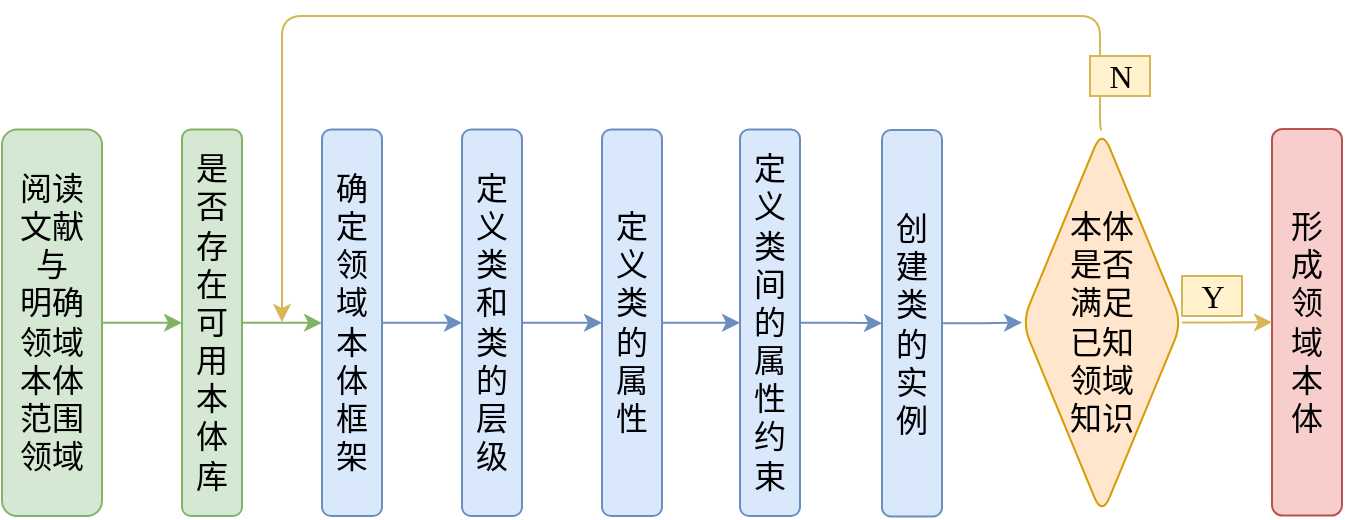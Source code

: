 <mxfile version="17.4.6" type="github">
  <diagram id="pkrnBZ31O33gXuKPcnR_" name="Page-1">
    <mxGraphModel dx="1422" dy="738" grid="1" gridSize="10" guides="1" tooltips="1" connect="1" arrows="1" fold="1" page="1" pageScale="1" pageWidth="827" pageHeight="1169" math="0" shadow="0">
      <root>
        <mxCell id="0" />
        <mxCell id="1" parent="0" />
        <mxCell id="-AvGqWu689xrTQzoSMUi-4" style="edgeStyle=orthogonalEdgeStyle;rounded=0;orthogonalLoop=1;jettySize=auto;html=1;exitX=1;exitY=0.5;exitDx=0;exitDy=0;entryX=0;entryY=0.5;entryDx=0;entryDy=0;fontSize=16;fontStyle=0;fontFamily=Times New Roman;sketch=0;shadow=0;metaEdit=0;snapToPoint=0;fixDash=0;backgroundOutline=0;enumerate=0;comic=0;fillColor=#d5e8d4;strokeColor=#82b366;strokeWidth=1;" parent="1" source="kKUYvnr-Q00udqjfxyr7-1" target="-AvGqWu689xrTQzoSMUi-2" edge="1">
          <mxGeometry relative="1" as="geometry" />
        </mxCell>
        <mxCell id="kKUYvnr-Q00udqjfxyr7-1" value="&lt;font style=&quot;font-size: 16px;&quot;&gt;&lt;span style=&quot;font-size: 16px;&quot;&gt;阅读文献与&lt;br style=&quot;font-size: 16px;&quot;&gt;明确领域本体范围领域&lt;/span&gt;&lt;/font&gt;" style="rounded=1;whiteSpace=wrap;html=1;strokeWidth=1;fontStyle=0;perimeterSpacing=0;spacing=3;fontSize=16;fontFamily=Times New Roman;sketch=0;shadow=0;metaEdit=0;snapToPoint=0;fixDash=0;backgroundOutline=0;enumerate=0;comic=0;fillColor=#d5e8d4;strokeColor=#82b366;" parent="1" vertex="1">
          <mxGeometry x="30" y="206.75" width="50" height="193.25" as="geometry" />
        </mxCell>
        <mxCell id="-AvGqWu689xrTQzoSMUi-6" style="edgeStyle=orthogonalEdgeStyle;rounded=0;orthogonalLoop=1;jettySize=auto;html=1;exitX=1;exitY=0.5;exitDx=0;exitDy=0;entryX=0;entryY=0.5;entryDx=0;entryDy=0;fontSize=16;fontStyle=0;fontFamily=Times New Roman;sketch=0;shadow=0;metaEdit=0;snapToPoint=0;fixDash=0;backgroundOutline=0;enumerate=0;comic=0;fillColor=#dae8fc;strokeColor=#6c8ebf;strokeWidth=1;" parent="1" source="kKUYvnr-Q00udqjfxyr7-2" target="kKUYvnr-Q00udqjfxyr7-3" edge="1">
          <mxGeometry relative="1" as="geometry" />
        </mxCell>
        <mxCell id="kKUYvnr-Q00udqjfxyr7-2" value="&lt;font style=&quot;font-size: 16px;&quot;&gt;&lt;span style=&quot;font-size: 16px;&quot;&gt;&lt;span style=&quot;font-size: 16px;&quot;&gt;确定领域本体框架&lt;/span&gt;&lt;/span&gt;&lt;/font&gt;" style="rounded=1;whiteSpace=wrap;html=1;strokeWidth=1;fontStyle=0;spacing=3;fontSize=16;fontFamily=Times New Roman;sketch=0;shadow=0;metaEdit=0;snapToPoint=0;fixDash=0;backgroundOutline=0;enumerate=0;comic=0;fillColor=#dae8fc;strokeColor=#6c8ebf;" parent="1" vertex="1">
          <mxGeometry x="190" y="206.75" width="30" height="193.25" as="geometry" />
        </mxCell>
        <mxCell id="-AvGqWu689xrTQzoSMUi-7" style="edgeStyle=orthogonalEdgeStyle;rounded=0;orthogonalLoop=1;jettySize=auto;html=1;exitX=1;exitY=0.5;exitDx=0;exitDy=0;entryX=0;entryY=0.5;entryDx=0;entryDy=0;fontSize=16;fontStyle=0;fontFamily=Times New Roman;sketch=0;shadow=0;metaEdit=0;snapToPoint=0;fixDash=0;backgroundOutline=0;enumerate=0;comic=0;fillColor=#dae8fc;strokeColor=#6c8ebf;strokeWidth=1;" parent="1" source="kKUYvnr-Q00udqjfxyr7-3" target="kKUYvnr-Q00udqjfxyr7-4" edge="1">
          <mxGeometry relative="1" as="geometry" />
        </mxCell>
        <mxCell id="kKUYvnr-Q00udqjfxyr7-3" value="&lt;font style=&quot;font-size: 16px;&quot;&gt;&lt;span style=&quot;font-size: 16px;&quot;&gt;&lt;span style=&quot;font-size: 16px;&quot;&gt;定义类和类的层级&lt;/span&gt;&lt;/span&gt;&lt;/font&gt;" style="rounded=1;whiteSpace=wrap;html=1;strokeWidth=1;fontStyle=0;spacing=3;fontSize=16;fontFamily=Times New Roman;sketch=0;shadow=0;metaEdit=0;snapToPoint=0;fixDash=0;backgroundOutline=0;enumerate=0;comic=0;fillColor=#dae8fc;strokeColor=#6c8ebf;" parent="1" vertex="1">
          <mxGeometry x="260" y="206.75" width="30" height="193.25" as="geometry" />
        </mxCell>
        <mxCell id="-AvGqWu689xrTQzoSMUi-8" style="edgeStyle=orthogonalEdgeStyle;rounded=0;orthogonalLoop=1;jettySize=auto;html=1;exitX=1;exitY=0.5;exitDx=0;exitDy=0;entryX=0;entryY=0.5;entryDx=0;entryDy=0;fontSize=16;fontStyle=0;fontFamily=Times New Roman;sketch=0;shadow=0;metaEdit=0;snapToPoint=0;fixDash=0;backgroundOutline=0;enumerate=0;comic=0;fillColor=#dae8fc;strokeColor=#6c8ebf;strokeWidth=1;" parent="1" source="kKUYvnr-Q00udqjfxyr7-4" target="kKUYvnr-Q00udqjfxyr7-5" edge="1">
          <mxGeometry relative="1" as="geometry" />
        </mxCell>
        <mxCell id="kKUYvnr-Q00udqjfxyr7-4" value="&lt;font style=&quot;font-size: 16px&quot;&gt;&lt;span style=&quot;font-size: 16px&quot;&gt;&lt;span style=&quot;font-size: 16px&quot;&gt;定义类的属性&lt;/span&gt;&lt;/span&gt;&lt;/font&gt;" style="rounded=1;whiteSpace=wrap;html=1;strokeWidth=1;fontStyle=0;spacing=3;fontSize=16;fontFamily=Times New Roman;sketch=0;shadow=0;metaEdit=0;snapToPoint=0;fixDash=0;backgroundOutline=0;enumerate=0;comic=0;fillColor=#dae8fc;strokeColor=#6c8ebf;" parent="1" vertex="1">
          <mxGeometry x="330" y="206.75" width="30" height="193.25" as="geometry" />
        </mxCell>
        <mxCell id="-AvGqWu689xrTQzoSMUi-9" style="edgeStyle=orthogonalEdgeStyle;rounded=0;orthogonalLoop=1;jettySize=auto;html=1;exitX=1;exitY=0.5;exitDx=0;exitDy=0;entryX=0;entryY=0.5;entryDx=0;entryDy=0;fontSize=16;fontStyle=0;fontFamily=Times New Roman;sketch=0;shadow=0;metaEdit=0;snapToPoint=0;fixDash=0;backgroundOutline=0;enumerate=0;comic=0;fillColor=#dae8fc;strokeColor=#6c8ebf;strokeWidth=1;" parent="1" source="kKUYvnr-Q00udqjfxyr7-5" target="kKUYvnr-Q00udqjfxyr7-6" edge="1">
          <mxGeometry relative="1" as="geometry" />
        </mxCell>
        <mxCell id="kKUYvnr-Q00udqjfxyr7-5" value="&lt;font style=&quot;font-size: 16px;&quot;&gt;&lt;span style=&quot;font-size: 16px;&quot;&gt;&lt;span style=&quot;font-size: 16px;&quot;&gt;定义类间的属性约束&lt;/span&gt;&lt;/span&gt;&lt;/font&gt;" style="rounded=1;whiteSpace=wrap;html=1;strokeWidth=1;fontStyle=0;spacing=3;fontSize=16;fontFamily=Times New Roman;sketch=0;shadow=0;metaEdit=0;snapToPoint=0;fixDash=0;backgroundOutline=0;enumerate=0;comic=0;fillColor=#dae8fc;strokeColor=#6c8ebf;" parent="1" vertex="1">
          <mxGeometry x="399" y="206.75" width="30" height="193.25" as="geometry" />
        </mxCell>
        <mxCell id="-AvGqWu689xrTQzoSMUi-10" style="edgeStyle=orthogonalEdgeStyle;rounded=0;orthogonalLoop=1;jettySize=auto;html=1;exitX=1;exitY=0.5;exitDx=0;exitDy=0;entryX=0;entryY=0.5;entryDx=0;entryDy=0;fontSize=16;fontStyle=0;fontFamily=Times New Roman;sketch=0;shadow=0;metaEdit=0;snapToPoint=0;fixDash=0;backgroundOutline=0;enumerate=0;comic=0;fillColor=#dae8fc;strokeColor=#6c8ebf;strokeWidth=1;" parent="1" source="kKUYvnr-Q00udqjfxyr7-6" target="-AvGqWu689xrTQzoSMUi-3" edge="1">
          <mxGeometry relative="1" as="geometry" />
        </mxCell>
        <mxCell id="kKUYvnr-Q00udqjfxyr7-6" value="&lt;font style=&quot;font-size: 16px;&quot;&gt;&lt;span style=&quot;font-size: 16px;&quot;&gt;&lt;span style=&quot;font-size: 16px;&quot;&gt;创建类的实例&lt;/span&gt;&lt;/span&gt;&lt;/font&gt;" style="rounded=1;whiteSpace=wrap;html=1;strokeWidth=1;fontStyle=0;spacing=3;fontSize=16;fontFamily=Times New Roman;sketch=0;shadow=0;metaEdit=0;snapToPoint=0;fixDash=0;backgroundOutline=0;enumerate=0;comic=0;fillColor=#dae8fc;strokeColor=#6c8ebf;" parent="1" vertex="1">
          <mxGeometry x="470" y="207" width="30" height="193.25" as="geometry" />
        </mxCell>
        <mxCell id="kKUYvnr-Q00udqjfxyr7-8" value="&lt;font style=&quot;font-size: 16px;&quot;&gt;&lt;span style=&quot;font-size: 16px;&quot;&gt;&lt;span style=&quot;font-size: 16px;&quot;&gt;形成领域本体&lt;/span&gt;&lt;/span&gt;&lt;/font&gt;" style="rounded=1;whiteSpace=wrap;html=1;strokeWidth=1;fontStyle=0;spacing=3;fontSize=16;fontFamily=Times New Roman;sketch=0;shadow=0;metaEdit=0;snapToPoint=0;fixDash=0;backgroundOutline=0;enumerate=0;comic=0;fillColor=#f8cecc;strokeColor=#b85450;" parent="1" vertex="1">
          <mxGeometry x="665" y="206.5" width="35" height="193.25" as="geometry" />
        </mxCell>
        <mxCell id="-AvGqWu689xrTQzoSMUi-5" style="edgeStyle=orthogonalEdgeStyle;rounded=0;orthogonalLoop=1;jettySize=auto;html=1;exitX=1;exitY=0.5;exitDx=0;exitDy=0;fontSize=16;fontStyle=0;fontFamily=Times New Roman;sketch=0;shadow=0;metaEdit=0;snapToPoint=0;fixDash=0;backgroundOutline=0;enumerate=0;comic=0;fillColor=#d5e8d4;strokeColor=#82b366;strokeWidth=1;" parent="1" source="-AvGqWu689xrTQzoSMUi-2" target="kKUYvnr-Q00udqjfxyr7-2" edge="1">
          <mxGeometry relative="1" as="geometry" />
        </mxCell>
        <mxCell id="-AvGqWu689xrTQzoSMUi-2" value="&lt;font style=&quot;font-size: 16px;&quot;&gt;&lt;span style=&quot;font-size: 16px;&quot;&gt;是否存在可用本体库&lt;/span&gt;&lt;/font&gt;" style="rounded=1;whiteSpace=wrap;html=1;strokeWidth=1;fontStyle=0;perimeterSpacing=0;spacing=3;fontSize=16;fontFamily=Times New Roman;sketch=0;shadow=0;metaEdit=0;snapToPoint=0;fixDash=0;backgroundOutline=0;enumerate=0;comic=0;glass=0;fillColor=#d5e8d4;strokeColor=#82b366;" parent="1" vertex="1">
          <mxGeometry x="120" y="206.75" width="30" height="193.25" as="geometry" />
        </mxCell>
        <mxCell id="-AvGqWu689xrTQzoSMUi-11" style="edgeStyle=orthogonalEdgeStyle;rounded=0;orthogonalLoop=1;jettySize=auto;html=1;exitX=1;exitY=0.5;exitDx=0;exitDy=0;entryX=0;entryY=0.5;entryDx=0;entryDy=0;fontSize=16;fontStyle=0;fontFamily=Times New Roman;sketch=0;shadow=0;metaEdit=0;snapToPoint=0;fixDash=0;backgroundOutline=0;enumerate=0;comic=0;fillColor=#fff2cc;strokeColor=#d6b656;strokeWidth=1;" parent="1" source="-AvGqWu689xrTQzoSMUi-3" target="kKUYvnr-Q00udqjfxyr7-8" edge="1">
          <mxGeometry relative="1" as="geometry" />
        </mxCell>
        <mxCell id="-AvGqWu689xrTQzoSMUi-13" style="edgeStyle=orthogonalEdgeStyle;rounded=1;orthogonalLoop=1;jettySize=auto;html=1;exitX=0.5;exitY=0;exitDx=0;exitDy=0;fontSize=16;strokeWidth=1;fontStyle=0;fontFamily=Times New Roman;sketch=0;shadow=0;metaEdit=0;snapToPoint=0;fixDash=0;backgroundOutline=0;enumerate=0;comic=0;fillColor=#fff2cc;strokeColor=#d6b656;" parent="1" source="-AvGqWu689xrTQzoSMUi-3" edge="1">
          <mxGeometry relative="1" as="geometry">
            <mxPoint x="170" y="303" as="targetPoint" />
            <Array as="points">
              <mxPoint x="579" y="207" />
              <mxPoint x="579" y="150" />
              <mxPoint x="170" y="150" />
            </Array>
          </mxGeometry>
        </mxCell>
        <mxCell id="-AvGqWu689xrTQzoSMUi-3" value="&lt;span style=&quot;font-size: 16px;&quot;&gt;本体&lt;br style=&quot;font-size: 16px;&quot;&gt;是否&lt;br style=&quot;font-size: 16px;&quot;&gt;满足&lt;br style=&quot;font-size: 16px;&quot;&gt;已知&lt;br style=&quot;font-size: 16px;&quot;&gt;领域&lt;br style=&quot;font-size: 16px;&quot;&gt;知识&lt;/span&gt;" style="rhombus;whiteSpace=wrap;html=1;rounded=1;fontSize=16;fontStyle=0;strokeWidth=1;fontFamily=Times New Roman;sketch=0;shadow=0;metaEdit=0;snapToPoint=0;fixDash=0;backgroundOutline=0;enumerate=0;comic=0;fillColor=#ffe6cc;strokeColor=#d79b00;" parent="1" vertex="1">
          <mxGeometry x="540" y="206.75" width="80" height="193" as="geometry" />
        </mxCell>
        <mxCell id="-AvGqWu689xrTQzoSMUi-14" value="&lt;font style=&quot;font-size: 16px;&quot;&gt;&lt;span style=&quot;font-size: 16px;&quot;&gt;Y&lt;/span&gt;&lt;/font&gt;" style="text;html=1;align=center;verticalAlign=middle;resizable=0;points=[];autosize=1;strokeColor=#d6b656;fillColor=#fff2cc;fontSize=16;fontStyle=0;fontFamily=Times New Roman;sketch=0;shadow=0;metaEdit=0;snapToPoint=0;fixDash=0;backgroundOutline=0;enumerate=0;comic=0;strokeWidth=1;" parent="1" vertex="1">
          <mxGeometry x="620" y="280" width="30" height="20" as="geometry" />
        </mxCell>
        <mxCell id="-AvGqWu689xrTQzoSMUi-15" value="&lt;span style=&quot;font-size: 16px;&quot;&gt;N&lt;/span&gt;" style="text;html=1;align=center;verticalAlign=middle;resizable=0;points=[];autosize=1;strokeColor=#d6b656;fillColor=#fff2cc;fontSize=16;fontFamily=Times New Roman;fontStyle=0;sketch=0;shadow=0;metaEdit=0;snapToPoint=0;fixDash=0;backgroundOutline=0;enumerate=0;comic=0;strokeWidth=1;" parent="1" vertex="1">
          <mxGeometry x="574" y="170" width="30" height="20" as="geometry" />
        </mxCell>
      </root>
    </mxGraphModel>
  </diagram>
</mxfile>
